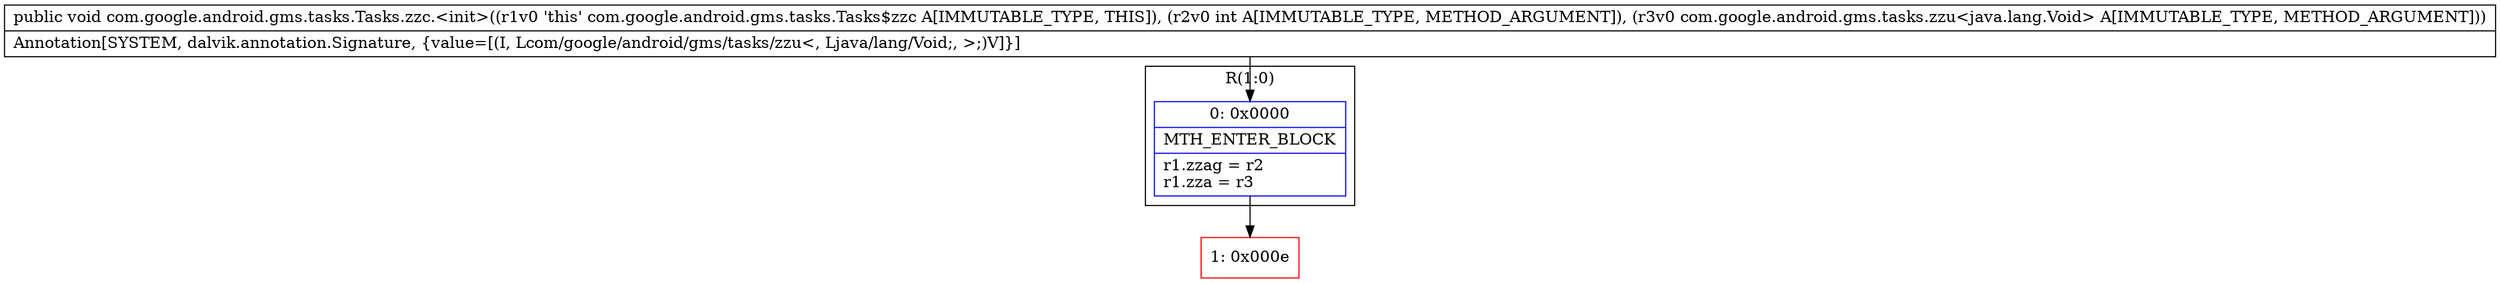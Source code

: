 digraph "CFG forcom.google.android.gms.tasks.Tasks.zzc.\<init\>(ILcom\/google\/android\/gms\/tasks\/zzu;)V" {
subgraph cluster_Region_1554185800 {
label = "R(1:0)";
node [shape=record,color=blue];
Node_0 [shape=record,label="{0\:\ 0x0000|MTH_ENTER_BLOCK\l|r1.zzag = r2\lr1.zza = r3\l}"];
}
Node_1 [shape=record,color=red,label="{1\:\ 0x000e}"];
MethodNode[shape=record,label="{public void com.google.android.gms.tasks.Tasks.zzc.\<init\>((r1v0 'this' com.google.android.gms.tasks.Tasks$zzc A[IMMUTABLE_TYPE, THIS]), (r2v0 int A[IMMUTABLE_TYPE, METHOD_ARGUMENT]), (r3v0 com.google.android.gms.tasks.zzu\<java.lang.Void\> A[IMMUTABLE_TYPE, METHOD_ARGUMENT]))  | Annotation[SYSTEM, dalvik.annotation.Signature, \{value=[(I, Lcom\/google\/android\/gms\/tasks\/zzu\<, Ljava\/lang\/Void;, \>;)V]\}]\l}"];
MethodNode -> Node_0;
Node_0 -> Node_1;
}

